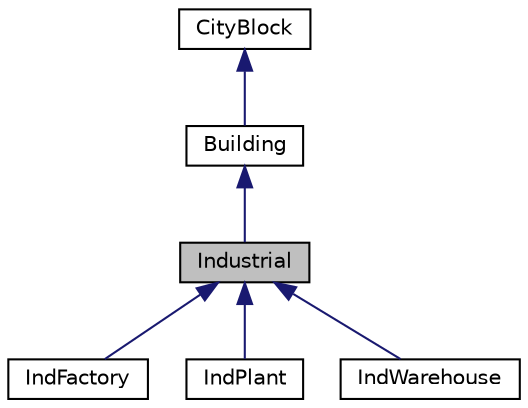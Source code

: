 digraph "Industrial"
{
 // LATEX_PDF_SIZE
  edge [fontname="Helvetica",fontsize="10",labelfontname="Helvetica",labelfontsize="10"];
  node [fontname="Helvetica",fontsize="10",shape=record];
  Node1 [label="Industrial",height=0.2,width=0.4,color="black", fillcolor="grey75", style="filled", fontcolor="black",tooltip="Abstract base class for industrial buildings."];
  Node2 -> Node1 [dir="back",color="midnightblue",fontsize="10",style="solid",fontname="Helvetica"];
  Node2 [label="Building",height=0.2,width=0.4,color="black", fillcolor="white", style="filled",URL="$classBuilding.html",tooltip="Abstract base class representing a building in the city."];
  Node3 -> Node2 [dir="back",color="midnightblue",fontsize="10",style="solid",fontname="Helvetica"];
  Node3 [label="CityBlock",height=0.2,width=0.4,color="black", fillcolor="white", style="filled",URL="$classCityBlock.html",tooltip="Base class representing a block within the city."];
  Node1 -> Node4 [dir="back",color="midnightblue",fontsize="10",style="solid",fontname="Helvetica"];
  Node4 [label="IndFactory",height=0.2,width=0.4,color="black", fillcolor="white", style="filled",URL="$classIndFactory.html",tooltip="Represents an industrial factory building."];
  Node1 -> Node5 [dir="back",color="midnightblue",fontsize="10",style="solid",fontname="Helvetica"];
  Node5 [label="IndPlant",height=0.2,width=0.4,color="black", fillcolor="white", style="filled",URL="$classIndPlant.html",tooltip="Represents an industrial plant building."];
  Node1 -> Node6 [dir="back",color="midnightblue",fontsize="10",style="solid",fontname="Helvetica"];
  Node6 [label="IndWarehouse",height=0.2,width=0.4,color="black", fillcolor="white", style="filled",URL="$classIndWarehouse.html",tooltip="Represents an industrial warehouse building."];
}
